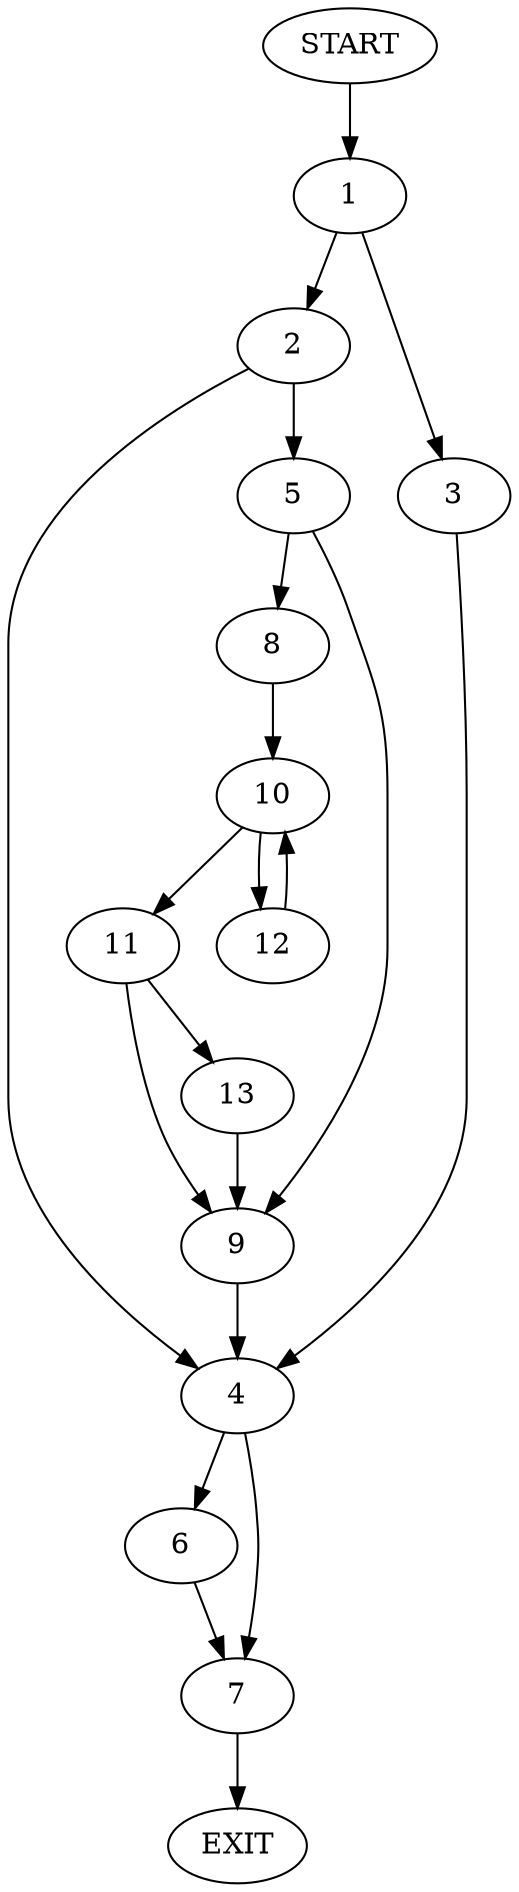 digraph {
0 [label="START"]
14 [label="EXIT"]
0 -> 1
1 -> 2
1 -> 3
2 -> 4
2 -> 5
3 -> 4
4 -> 6
4 -> 7
5 -> 8
5 -> 9
8 -> 10
9 -> 4
10 -> 11
10 -> 12
12 -> 10
11 -> 13
11 -> 9
13 -> 9
6 -> 7
7 -> 14
}
